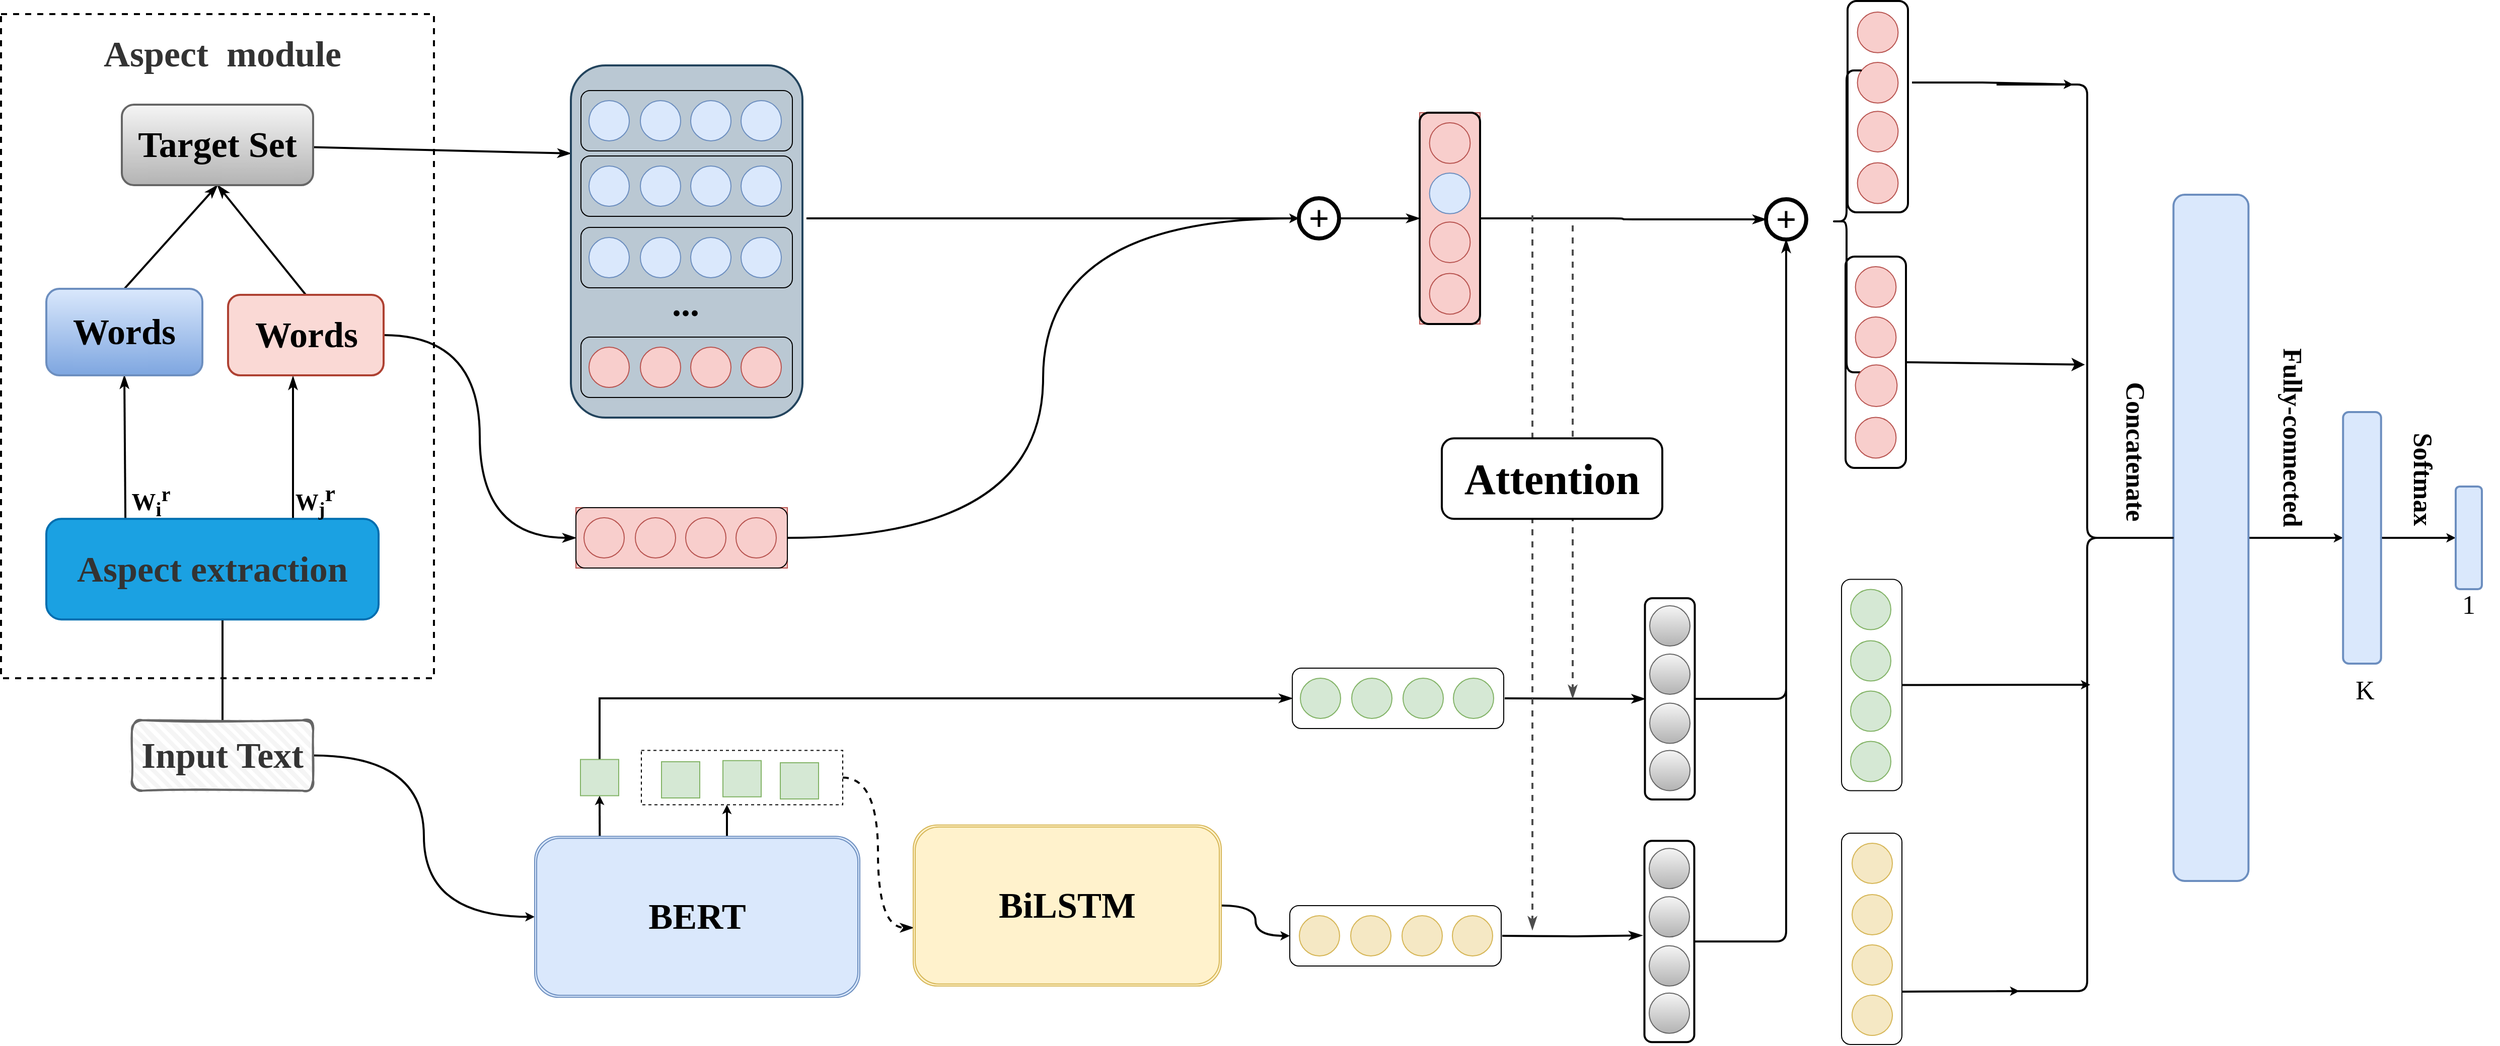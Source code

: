 <mxfile version="20.1.1" type="github" pages="2">
  <diagram id="xE6yutu449i4m1p3uRwP" name="模型">
    <mxGraphModel dx="3363" dy="3062" grid="1" gridSize="10" guides="1" tooltips="1" connect="1" arrows="1" fold="1" page="1" pageScale="1" pageWidth="827" pageHeight="1169" math="0" shadow="0">
      <root>
        <mxCell id="0" />
        <mxCell id="1" parent="0" />
        <mxCell id="HhYw5Z5-gJKjL5FxkoDt-12" value="" style="rounded=0;whiteSpace=wrap;html=1;fontSize=24;fillColor=none;dashed=1;" parent="1" vertex="1">
          <mxGeometry x="656" y="481.75" width="200" height="54" as="geometry" />
        </mxCell>
        <mxCell id="arP89rZSrupbbn2dp-Xk-157" style="edgeStyle=orthogonalEdgeStyle;sketch=0;orthogonalLoop=1;jettySize=auto;html=1;exitX=1;exitY=0.5;exitDx=0;exitDy=0;entryX=0.47;entryY=1.045;entryDx=0;entryDy=0;fontFamily=Times New Roman;fontSize=36;startArrow=none;startFill=0;endArrow=classicThin;endFill=1;endSize=7;strokeColor=#000000;strokeWidth=2;elbow=vertical;entryPerimeter=0;" edge="1" parent="1" target="arP89rZSrupbbn2dp-Xk-163">
          <mxGeometry relative="1" as="geometry">
            <mxPoint x="1511" y="666" as="sourcePoint" />
          </mxGeometry>
        </mxCell>
        <mxCell id="HhYw5Z5-gJKjL5FxkoDt-22" value="" style="rounded=1;whiteSpace=wrap;html=1;fontSize=24;fillColor=none;" parent="1" vertex="1">
          <mxGeometry x="1300" y="636" width="210" height="60" as="geometry" />
        </mxCell>
        <mxCell id="arP89rZSrupbbn2dp-Xk-5" value="" style="edgeStyle=orthogonalEdgeStyle;curved=1;sketch=0;orthogonalLoop=1;jettySize=auto;html=1;fontFamily=Times New Roman;fontSize=24;startArrow=none;startFill=0;endArrow=classicThin;endFill=1;endSize=7;strokeWidth=2;elbow=vertical;" edge="1" parent="1" source="b2TtBr7QqDW1BiKJzh33-6">
          <mxGeometry relative="1" as="geometry">
            <mxPoint x="240" y="270" as="targetPoint" />
          </mxGeometry>
        </mxCell>
        <mxCell id="4NWWXaF-FE0anquEJio0-13" style="edgeStyle=orthogonalEdgeStyle;curved=1;sketch=0;orthogonalLoop=1;jettySize=auto;html=1;exitX=0;exitY=0.5;exitDx=0;exitDy=0;entryX=0;entryY=0.5;entryDx=0;entryDy=0;fontFamily=Times New Roman;fontSize=36;startArrow=none;startFill=0;endArrow=classic;endFill=1;endSize=3;strokeColor=#000000;strokeWidth=2;elbow=vertical;" edge="1" parent="1" source="b2TtBr7QqDW1BiKJzh33-6" target="HhYw5Z5-gJKjL5FxkoDt-2">
          <mxGeometry relative="1" as="geometry" />
        </mxCell>
        <mxCell id="b2TtBr7QqDW1BiKJzh33-6" value="&lt;font style=&quot;font-size: 36px;&quot; face=&quot;Times New Roman&quot;&gt;&lt;b&gt;Input Text&lt;/b&gt;&lt;/font&gt;" style="rounded=1;whiteSpace=wrap;html=1;strokeWidth=2;fillWeight=4;hachureGap=8;hachureAngle=45;sketch=1;fontSize=24;direction=west;fillColor=#f5f5f5;fontColor=#333333;strokeColor=#666666;" parent="1" vertex="1">
          <mxGeometry x="150" y="451.75" width="180" height="70" as="geometry" />
        </mxCell>
        <mxCell id="arP89rZSrupbbn2dp-Xk-267" style="sketch=0;orthogonalLoop=1;jettySize=auto;html=1;exitX=0.104;exitY=-0.003;exitDx=0;exitDy=0;entryX=0.5;entryY=1;entryDx=0;entryDy=0;fontFamily=Times New Roman;fontSize=36;startArrow=none;startFill=0;endArrow=classic;endFill=1;endSize=3;strokeColor=#000000;strokeWidth=2;elbow=vertical;exitPerimeter=0;" edge="1" parent="1" target="HhYw5Z5-gJKjL5FxkoDt-7">
          <mxGeometry relative="1" as="geometry">
            <mxPoint x="614.86" y="618.797" as="sourcePoint" />
          </mxGeometry>
        </mxCell>
        <mxCell id="arP89rZSrupbbn2dp-Xk-268" style="edgeStyle=none;sketch=0;orthogonalLoop=1;jettySize=auto;html=1;entryX=0.425;entryY=1;entryDx=0;entryDy=0;entryPerimeter=0;fontFamily=Times New Roman;fontSize=36;startArrow=none;startFill=0;endArrow=classic;endFill=1;endSize=3;strokeColor=#000000;strokeWidth=2;elbow=vertical;" edge="1" parent="1" target="HhYw5Z5-gJKjL5FxkoDt-12">
          <mxGeometry relative="1" as="geometry">
            <mxPoint x="741" y="570" as="sourcePoint" />
            <Array as="points" />
          </mxGeometry>
        </mxCell>
        <mxCell id="HhYw5Z5-gJKjL5FxkoDt-2" value="&lt;font face=&quot;Times New Roman&quot; style=&quot;font-size: 36px;&quot;&gt;&lt;b style=&quot;&quot;&gt;BERT&lt;/b&gt;&lt;/font&gt;" style="shape=ext;double=1;rounded=1;whiteSpace=wrap;html=1;fillColor=#dae8fc;strokeColor=#6c8ebf;" parent="1" vertex="1">
          <mxGeometry x="550" y="567.13" width="323" height="160" as="geometry" />
        </mxCell>
        <mxCell id="HhYw5Z5-gJKjL5FxkoDt-31" style="rounded=0;sketch=0;orthogonalLoop=1;jettySize=auto;html=1;exitX=0.5;exitY=0;exitDx=0;exitDy=0;entryX=0;entryY=0.5;entryDx=0;entryDy=0;fontSize=24;startArrow=none;startFill=0;endArrow=classicThin;endFill=1;endSize=7;strokeWidth=2;elbow=vertical;edgeStyle=orthogonalEdgeStyle;" parent="1" source="HhYw5Z5-gJKjL5FxkoDt-7" target="HhYw5Z5-gJKjL5FxkoDt-24" edge="1">
          <mxGeometry relative="1" as="geometry" />
        </mxCell>
        <mxCell id="HhYw5Z5-gJKjL5FxkoDt-7" value="" style="rounded=0;whiteSpace=wrap;html=1;fontSize=24;fillColor=#d5e8d4;strokeColor=#82b366;" parent="1" vertex="1">
          <mxGeometry x="595.5" y="490.75" width="38" height="36" as="geometry" />
        </mxCell>
        <mxCell id="HhYw5Z5-gJKjL5FxkoDt-14" value="" style="edgeStyle=orthogonalEdgeStyle;curved=1;rounded=0;sketch=0;orthogonalLoop=1;jettySize=auto;html=1;dashed=1;fontSize=24;startArrow=none;startFill=0;endArrow=classicThin;endFill=1;endSize=7;strokeWidth=2;elbow=vertical;entryX=0.001;entryY=0.638;entryDx=0;entryDy=0;entryPerimeter=0;" parent="1" source="HhYw5Z5-gJKjL5FxkoDt-12" target="HhYw5Z5-gJKjL5FxkoDt-13" edge="1">
          <mxGeometry relative="1" as="geometry" />
        </mxCell>
        <mxCell id="4NWWXaF-FE0anquEJio0-17" value="" style="edgeStyle=orthogonalEdgeStyle;curved=1;sketch=0;orthogonalLoop=1;jettySize=auto;html=1;fontFamily=Times New Roman;fontSize=36;startArrow=none;startFill=0;endArrow=classic;endFill=1;endSize=3;strokeColor=#000000;strokeWidth=2;elbow=vertical;exitX=1;exitY=0.5;exitDx=0;exitDy=0;entryX=0;entryY=0.5;entryDx=0;entryDy=0;" edge="1" parent="1" source="HhYw5Z5-gJKjL5FxkoDt-13" target="HhYw5Z5-gJKjL5FxkoDt-22">
          <mxGeometry relative="1" as="geometry">
            <mxPoint x="1309" y="636" as="sourcePoint" />
          </mxGeometry>
        </mxCell>
        <mxCell id="HhYw5Z5-gJKjL5FxkoDt-13" value="&lt;font face=&quot;Times New Roman&quot; style=&quot;font-size: 36px;&quot;&gt;&lt;b style=&quot;&quot;&gt;BiLSTM&lt;/b&gt;&lt;/font&gt;" style="shape=ext;double=1;rounded=1;whiteSpace=wrap;html=1;fillColor=#fff2cc;strokeColor=#d6b656;" parent="1" vertex="1">
          <mxGeometry x="926" y="555.88" width="306" height="160" as="geometry" />
        </mxCell>
        <mxCell id="arP89rZSrupbbn2dp-Xk-153" style="edgeStyle=orthogonalEdgeStyle;sketch=0;orthogonalLoop=1;jettySize=auto;html=1;exitX=1;exitY=0.5;exitDx=0;exitDy=0;entryX=0.5;entryY=1;entryDx=0;entryDy=0;fontFamily=Times New Roman;fontSize=36;startArrow=none;startFill=0;endArrow=classicThin;endFill=1;endSize=7;strokeWidth=2;elbow=vertical;" edge="1" parent="1" target="arP89rZSrupbbn2dp-Xk-142">
          <mxGeometry relative="1" as="geometry">
            <mxPoint x="1513.5" y="430.0" as="sourcePoint" />
          </mxGeometry>
        </mxCell>
        <mxCell id="HhYw5Z5-gJKjL5FxkoDt-26" value="" style="group" parent="1" vertex="1" connectable="0">
          <mxGeometry x="1309.5" y="646" width="191" height="40" as="geometry" />
        </mxCell>
        <mxCell id="HhYw5Z5-gJKjL5FxkoDt-27" value="" style="ellipse;whiteSpace=wrap;html=1;aspect=fixed;fontSize=24;fillColor=#F5E8C4;strokeColor=#d6b656;" parent="HhYw5Z5-gJKjL5FxkoDt-26" vertex="1">
          <mxGeometry width="40" height="40" as="geometry" />
        </mxCell>
        <mxCell id="HhYw5Z5-gJKjL5FxkoDt-28" value="" style="ellipse;whiteSpace=wrap;html=1;aspect=fixed;fontSize=24;fillColor=#F5E8C4;strokeColor=#d6b656;" parent="HhYw5Z5-gJKjL5FxkoDt-26" vertex="1">
          <mxGeometry x="51" width="40" height="40" as="geometry" />
        </mxCell>
        <mxCell id="HhYw5Z5-gJKjL5FxkoDt-29" value="" style="ellipse;whiteSpace=wrap;html=1;aspect=fixed;fontSize=24;fillColor=#F5E8C4;strokeColor=#d6b656;" parent="HhYw5Z5-gJKjL5FxkoDt-26" vertex="1">
          <mxGeometry x="102" width="40" height="40" as="geometry" />
        </mxCell>
        <mxCell id="HhYw5Z5-gJKjL5FxkoDt-30" value="" style="ellipse;whiteSpace=wrap;html=1;aspect=fixed;fontSize=24;fillColor=#F5E8C4;strokeColor=#d6b656;" parent="HhYw5Z5-gJKjL5FxkoDt-26" vertex="1">
          <mxGeometry x="152" width="40" height="40" as="geometry" />
        </mxCell>
        <mxCell id="arP89rZSrupbbn2dp-Xk-2" value="" style="rounded=0;whiteSpace=wrap;html=1;fontFamily=Times New Roman;fontSize=36;fillColor=none;dashed=1;strokeWidth=2;" vertex="1" parent="1">
          <mxGeometry x="20" y="-250" width="430" height="660" as="geometry" />
        </mxCell>
        <mxCell id="arP89rZSrupbbn2dp-Xk-3" value="&lt;span style=&quot;color: rgb(51, 51, 51); text-align: start;&quot;&gt;&lt;font size=&quot;1&quot; style=&quot;&quot;&gt;&lt;b style=&quot;font-size: 36px;&quot;&gt;Aspect&amp;nbsp; module&lt;/b&gt;&lt;/font&gt;&lt;/span&gt;" style="text;html=1;strokeColor=none;fillColor=none;align=center;verticalAlign=middle;whiteSpace=wrap;rounded=0;dashed=1;fontFamily=Times New Roman;fontSize=36;" vertex="1" parent="1">
          <mxGeometry x="105" y="-240" width="270" height="60" as="geometry" />
        </mxCell>
        <mxCell id="arP89rZSrupbbn2dp-Xk-9" style="sketch=0;orthogonalLoop=1;jettySize=auto;html=1;entryX=0.5;entryY=1;entryDx=0;entryDy=0;fontFamily=Times New Roman;fontSize=24;startArrow=none;startFill=0;endArrow=classicThin;endFill=1;endSize=7;strokeWidth=2;elbow=vertical;rounded=0;exitX=0.238;exitY=-0.001;exitDx=0;exitDy=0;exitPerimeter=0;" edge="1" parent="1" source="arP89rZSrupbbn2dp-Xk-6" target="arP89rZSrupbbn2dp-Xk-7">
          <mxGeometry relative="1" as="geometry">
            <mxPoint x="170" y="190" as="sourcePoint" />
          </mxGeometry>
        </mxCell>
        <mxCell id="arP89rZSrupbbn2dp-Xk-17" style="edgeStyle=none;rounded=0;sketch=0;orthogonalLoop=1;jettySize=auto;html=1;exitX=0.75;exitY=0;exitDx=0;exitDy=0;fontFamily=Times New Roman;fontSize=24;startArrow=none;startFill=0;endArrow=classicThin;endFill=1;endSize=7;strokeWidth=2;elbow=vertical;" edge="1" parent="1">
          <mxGeometry relative="1" as="geometry">
            <mxPoint x="310" y="256.62" as="sourcePoint" />
            <mxPoint x="310" y="110" as="targetPoint" />
          </mxGeometry>
        </mxCell>
        <mxCell id="arP89rZSrupbbn2dp-Xk-6" value="&lt;span style=&quot;color: rgb(51, 51, 51); text-align: start;&quot;&gt;&lt;b style=&quot;&quot;&gt;&lt;font style=&quot;font-size: 36px;&quot;&gt;Aspect extraction&lt;/font&gt;&lt;/b&gt;&lt;/span&gt;" style="rounded=1;whiteSpace=wrap;html=1;fontFamily=Times New Roman;fontSize=24;strokeWidth=2;fillColor=#1ba1e2;fontColor=#ffffff;strokeColor=#006EAF;" vertex="1" parent="1">
          <mxGeometry x="65" y="251.62" width="330" height="100" as="geometry" />
        </mxCell>
        <mxCell id="arP89rZSrupbbn2dp-Xk-15" style="rounded=0;sketch=0;orthogonalLoop=1;jettySize=auto;html=1;exitX=0.5;exitY=0;exitDx=0;exitDy=0;entryX=0.5;entryY=1;entryDx=0;entryDy=0;fontFamily=Times New Roman;fontSize=24;startArrow=none;startFill=0;endArrow=classicThin;endFill=1;endSize=7;strokeWidth=2;elbow=vertical;" edge="1" parent="1" source="arP89rZSrupbbn2dp-Xk-7" target="arP89rZSrupbbn2dp-Xk-14">
          <mxGeometry relative="1" as="geometry" />
        </mxCell>
        <mxCell id="arP89rZSrupbbn2dp-Xk-7" value="&lt;b&gt;&lt;font style=&quot;font-size: 36px;&quot;&gt;Words&lt;/font&gt;&lt;/b&gt;" style="rounded=1;whiteSpace=wrap;html=1;fontFamily=Times New Roman;fontSize=24;strokeWidth=2;fillColor=#dae8fc;strokeColor=#6c8ebf;gradientColor=#7ea6e0;" vertex="1" parent="1">
          <mxGeometry x="65" y="23.0" width="155" height="86" as="geometry" />
        </mxCell>
        <mxCell id="arP89rZSrupbbn2dp-Xk-16" style="rounded=0;sketch=0;orthogonalLoop=1;jettySize=auto;html=1;exitX=0.5;exitY=0;exitDx=0;exitDy=0;fontFamily=Times New Roman;fontSize=24;startArrow=none;startFill=0;endArrow=classicThin;endFill=1;endSize=7;strokeWidth=2;elbow=vertical;entryX=0.5;entryY=1;entryDx=0;entryDy=0;" edge="1" parent="1" source="arP89rZSrupbbn2dp-Xk-8" target="arP89rZSrupbbn2dp-Xk-14">
          <mxGeometry relative="1" as="geometry">
            <mxPoint x="240" y="10" as="targetPoint" />
          </mxGeometry>
        </mxCell>
        <mxCell id="arP89rZSrupbbn2dp-Xk-79" value="" style="edgeStyle=orthogonalEdgeStyle;sketch=0;orthogonalLoop=1;jettySize=auto;html=1;fontFamily=Times New Roman;fontSize=24;startArrow=none;startFill=0;endArrow=classicThin;endFill=1;endSize=7;strokeWidth=2;elbow=vertical;entryX=0;entryY=0.5;entryDx=0;entryDy=0;curved=1;" edge="1" parent="1" source="arP89rZSrupbbn2dp-Xk-8" target="arP89rZSrupbbn2dp-Xk-259">
          <mxGeometry relative="1" as="geometry" />
        </mxCell>
        <mxCell id="arP89rZSrupbbn2dp-Xk-8" value="&lt;b&gt;&lt;font style=&quot;font-size: 36px;&quot;&gt;Words&lt;/font&gt;&lt;/b&gt;" style="rounded=1;whiteSpace=wrap;html=1;fontFamily=Times New Roman;fontSize=24;strokeWidth=2;fillColor=#fad9d5;strokeColor=#ae4132;" vertex="1" parent="1">
          <mxGeometry x="245.5" y="29.0" width="154.5" height="80" as="geometry" />
        </mxCell>
        <mxCell id="arP89rZSrupbbn2dp-Xk-12" value="W&lt;sub&gt;i&lt;/sub&gt;&lt;sup&gt;r&lt;/sup&gt;" style="text;html=1;strokeColor=none;fillColor=none;align=center;verticalAlign=middle;whiteSpace=wrap;rounded=0;fontFamily=Times New Roman;fontSize=24;fontStyle=1" vertex="1" parent="1">
          <mxGeometry x="139" y="218.62" width="60" height="30" as="geometry" />
        </mxCell>
        <mxCell id="arP89rZSrupbbn2dp-Xk-13" value="&lt;font style=&quot;font-size: 23px;&quot;&gt;W&lt;sub style=&quot;&quot;&gt;j&lt;/sub&gt;&lt;/font&gt;&lt;sup style=&quot;font-size: 23px;&quot;&gt;&lt;font style=&quot;font-size: 23px;&quot;&gt;r&lt;/font&gt;&lt;span style=&quot;font-size: 23px;&quot;&gt;&amp;nbsp;&lt;/span&gt;&lt;/sup&gt;" style="text;html=1;strokeColor=none;fillColor=none;align=center;verticalAlign=middle;whiteSpace=wrap;rounded=0;fontFamily=Times New Roman;fontSize=24;fontStyle=1" vertex="1" parent="1">
          <mxGeometry x="305" y="218" width="60" height="30" as="geometry" />
        </mxCell>
        <mxCell id="arP89rZSrupbbn2dp-Xk-19" value="" style="edgeStyle=none;rounded=0;sketch=0;orthogonalLoop=1;jettySize=auto;html=1;fontFamily=Times New Roman;fontSize=24;startArrow=none;startFill=0;endArrow=classicThin;endFill=1;endSize=7;strokeWidth=2;elbow=vertical;entryX=0;entryY=0.25;entryDx=0;entryDy=0;" edge="1" parent="1" source="arP89rZSrupbbn2dp-Xk-14" target="arP89rZSrupbbn2dp-Xk-18">
          <mxGeometry relative="1" as="geometry">
            <Array as="points" />
          </mxGeometry>
        </mxCell>
        <mxCell id="arP89rZSrupbbn2dp-Xk-14" value="&lt;b&gt;&lt;font style=&quot;font-size: 36px;&quot;&gt;Target Set&lt;/font&gt;&lt;/b&gt;" style="rounded=1;whiteSpace=wrap;html=1;fontFamily=Times New Roman;fontSize=24;strokeWidth=2;fillColor=#f5f5f5;strokeColor=#666666;gradientColor=#b3b3b3;" vertex="1" parent="1">
          <mxGeometry x="140" y="-160" width="190" height="80" as="geometry" />
        </mxCell>
        <mxCell id="arP89rZSrupbbn2dp-Xk-226" value="" style="edgeStyle=none;rounded=0;sketch=0;orthogonalLoop=1;jettySize=auto;html=1;fontFamily=Times New Roman;fontSize=43;startArrow=none;startFill=0;endArrow=classic;endFill=1;endSize=3;strokeColor=#000000;strokeWidth=2;elbow=vertical;" edge="1" parent="1" target="arP89rZSrupbbn2dp-Xk-116">
          <mxGeometry relative="1" as="geometry">
            <mxPoint x="820" y="-47" as="sourcePoint" />
          </mxGeometry>
        </mxCell>
        <mxCell id="arP89rZSrupbbn2dp-Xk-18" value="" style="whiteSpace=wrap;html=1;fontSize=24;fontFamily=Times New Roman;fillColor=#bac8d3;strokeColor=#23445d;rounded=1;strokeWidth=2;" vertex="1" parent="1">
          <mxGeometry x="586" y="-199" width="230" height="350" as="geometry" />
        </mxCell>
        <mxCell id="arP89rZSrupbbn2dp-Xk-132" value="" style="edgeStyle=none;curved=1;sketch=0;orthogonalLoop=1;jettySize=auto;html=1;fontFamily=Times New Roman;fontSize=36;startArrow=none;startFill=0;endArrow=classicThin;endFill=1;endSize=7;strokeWidth=2;elbow=vertical;entryX=0;entryY=0.5;entryDx=0;entryDy=0;" edge="1" parent="1" source="arP89rZSrupbbn2dp-Xk-116" target="arP89rZSrupbbn2dp-Xk-119">
          <mxGeometry relative="1" as="geometry" />
        </mxCell>
        <mxCell id="arP89rZSrupbbn2dp-Xk-116" value="&lt;b&gt;&lt;font style=&quot;font-size: 36px;&quot;&gt;+&lt;/font&gt;&lt;/b&gt;" style="ellipse;whiteSpace=wrap;html=1;aspect=fixed;fontFamily=Times New Roman;fontSize=24;strokeWidth=4;fillColor=none;" vertex="1" parent="1">
          <mxGeometry x="1309" y="-67" width="40" height="40" as="geometry" />
        </mxCell>
        <mxCell id="arP89rZSrupbbn2dp-Xk-130" value="" style="group;fillColor=#f8cecc;strokeColor=#b85450;" vertex="1" connectable="0" parent="1">
          <mxGeometry x="1429" y="-152" width="60" height="210" as="geometry" />
        </mxCell>
        <mxCell id="arP89rZSrupbbn2dp-Xk-119" value="" style="rounded=1;whiteSpace=wrap;html=1;fontFamily=Times New Roman;fontSize=36;strokeWidth=2;fillColor=none;strokeColor=#000000;" vertex="1" parent="arP89rZSrupbbn2dp-Xk-130">
          <mxGeometry width="60" height="210" as="geometry" />
        </mxCell>
        <mxCell id="arP89rZSrupbbn2dp-Xk-124" value="" style="ellipse;whiteSpace=wrap;html=1;aspect=fixed;fontSize=24;fillColor=#f8cecc;strokeColor=#b85450;rotation=-90;" vertex="1" parent="arP89rZSrupbbn2dp-Xk-130">
          <mxGeometry x="9.8" y="10.0" width="40.4" height="40.4" as="geometry" />
        </mxCell>
        <mxCell id="arP89rZSrupbbn2dp-Xk-127" value="" style="ellipse;whiteSpace=wrap;html=1;aspect=fixed;fontSize=24;fillColor=#dae8fc;strokeColor=#6c8ebf;rotation=-90;" vertex="1" parent="arP89rZSrupbbn2dp-Xk-130">
          <mxGeometry x="9.8" y="60.0" width="40.4" height="40.4" as="geometry" />
        </mxCell>
        <mxCell id="arP89rZSrupbbn2dp-Xk-128" value="" style="ellipse;whiteSpace=wrap;html=1;aspect=fixed;fontSize=24;fillColor=#f8cecc;strokeColor=#b85450;rotation=-90;" vertex="1" parent="arP89rZSrupbbn2dp-Xk-130">
          <mxGeometry x="9.8" y="108.6" width="40.4" height="40.4" as="geometry" />
        </mxCell>
        <mxCell id="arP89rZSrupbbn2dp-Xk-129" value="" style="ellipse;whiteSpace=wrap;html=1;aspect=fixed;fontSize=24;fillColor=#f8cecc;strokeColor=#b85450;rotation=-90;" vertex="1" parent="arP89rZSrupbbn2dp-Xk-130">
          <mxGeometry x="9.8" y="159.8" width="40.4" height="40.4" as="geometry" />
        </mxCell>
        <mxCell id="arP89rZSrupbbn2dp-Xk-168" style="edgeStyle=orthogonalEdgeStyle;sketch=0;orthogonalLoop=1;jettySize=auto;html=1;exitX=0.5;exitY=0;exitDx=0;exitDy=0;fontFamily=Times New Roman;fontSize=26;startArrow=none;startFill=0;endArrow=classicThin;endFill=1;endSize=7;strokeColor=#000000;strokeWidth=2;elbow=vertical;entryX=0.5;entryY=1;entryDx=0;entryDy=0;" edge="1" parent="1" source="arP89rZSrupbbn2dp-Xk-142" target="arP89rZSrupbbn2dp-Xk-170">
          <mxGeometry relative="1" as="geometry">
            <mxPoint x="1841" y="30" as="targetPoint" />
          </mxGeometry>
        </mxCell>
        <mxCell id="arP89rZSrupbbn2dp-Xk-142" value="" style="rounded=1;whiteSpace=wrap;html=1;fontFamily=Times New Roman;fontSize=36;strokeColor=#000000;strokeWidth=2;fillColor=none;rotation=90;" vertex="1" parent="1">
          <mxGeometry x="1577.5" y="405.75" width="200" height="49.5" as="geometry" />
        </mxCell>
        <mxCell id="arP89rZSrupbbn2dp-Xk-146" value="" style="group" vertex="1" connectable="0" parent="1">
          <mxGeometry x="1854" y="-262" width="60" height="210" as="geometry" />
        </mxCell>
        <mxCell id="arP89rZSrupbbn2dp-Xk-147" value="" style="rounded=1;whiteSpace=wrap;html=1;fontFamily=Times New Roman;fontSize=36;strokeWidth=2;fillColor=none;strokeColor=#000000;" vertex="1" parent="arP89rZSrupbbn2dp-Xk-146">
          <mxGeometry y="-1" width="60" height="210" as="geometry" />
        </mxCell>
        <mxCell id="arP89rZSrupbbn2dp-Xk-148" value="" style="ellipse;whiteSpace=wrap;html=1;aspect=fixed;fontSize=24;fillColor=#f8cecc;strokeColor=#b85450;rotation=-90;" vertex="1" parent="arP89rZSrupbbn2dp-Xk-146">
          <mxGeometry x="9.8" y="10.0" width="40.4" height="40.4" as="geometry" />
        </mxCell>
        <mxCell id="arP89rZSrupbbn2dp-Xk-149" value="" style="ellipse;whiteSpace=wrap;html=1;aspect=fixed;fontSize=24;fillColor=#f8cecc;strokeColor=#b85450;rotation=-90;" vertex="1" parent="arP89rZSrupbbn2dp-Xk-146">
          <mxGeometry x="9.8" y="60.0" width="40.4" height="40.4" as="geometry" />
        </mxCell>
        <mxCell id="arP89rZSrupbbn2dp-Xk-150" value="" style="ellipse;whiteSpace=wrap;html=1;aspect=fixed;fontSize=24;fillColor=#f8cecc;strokeColor=#b85450;rotation=-90;" vertex="1" parent="arP89rZSrupbbn2dp-Xk-146">
          <mxGeometry x="9.8" y="108.6" width="40.4" height="40.4" as="geometry" />
        </mxCell>
        <mxCell id="arP89rZSrupbbn2dp-Xk-151" value="" style="ellipse;whiteSpace=wrap;html=1;aspect=fixed;fontSize=24;fillColor=#f8cecc;strokeColor=#b85450;rotation=-90;" vertex="1" parent="arP89rZSrupbbn2dp-Xk-146">
          <mxGeometry x="9.8" y="159.8" width="40.4" height="40.4" as="geometry" />
        </mxCell>
        <mxCell id="arP89rZSrupbbn2dp-Xk-152" style="edgeStyle=orthogonalEdgeStyle;sketch=0;orthogonalLoop=1;jettySize=auto;html=1;exitX=1;exitY=0.5;exitDx=0;exitDy=0;fontFamily=Times New Roman;fontSize=36;startArrow=none;startFill=0;endArrow=classicThin;endFill=1;endSize=7;strokeWidth=2;elbow=vertical;entryX=0;entryY=0.5;entryDx=0;entryDy=0;" edge="1" parent="1" source="arP89rZSrupbbn2dp-Xk-119" target="arP89rZSrupbbn2dp-Xk-170">
          <mxGeometry relative="1" as="geometry">
            <mxPoint x="1771" y="-20" as="targetPoint" />
          </mxGeometry>
        </mxCell>
        <mxCell id="arP89rZSrupbbn2dp-Xk-155" style="edgeStyle=orthogonalEdgeStyle;sketch=0;orthogonalLoop=1;jettySize=auto;html=1;fontFamily=Times New Roman;fontSize=36;startArrow=none;startFill=0;endArrow=classicThin;endFill=1;endSize=7;strokeWidth=2;elbow=vertical;dashed=1;strokeColor=#4D4D4D;" edge="1" parent="1">
          <mxGeometry relative="1" as="geometry">
            <mxPoint x="1581" y="430" as="targetPoint" />
            <mxPoint x="1581" y="-40" as="sourcePoint" />
            <Array as="points">
              <mxPoint x="1581" y="-20" />
            </Array>
          </mxGeometry>
        </mxCell>
        <mxCell id="arP89rZSrupbbn2dp-Xk-156" style="edgeStyle=orthogonalEdgeStyle;sketch=0;orthogonalLoop=1;jettySize=auto;html=1;fontFamily=Times New Roman;fontSize=36;startArrow=none;startFill=0;endArrow=classicThin;endFill=1;endSize=7;strokeWidth=2;elbow=vertical;dashed=1;strokeColor=#4D4D4D;" edge="1" parent="1">
          <mxGeometry relative="1" as="geometry">
            <mxPoint x="1541" y="660" as="targetPoint" />
            <mxPoint x="1541" y="-50" as="sourcePoint" />
            <Array as="points">
              <mxPoint x="1541" y="-20" />
            </Array>
          </mxGeometry>
        </mxCell>
        <mxCell id="arP89rZSrupbbn2dp-Xk-158" value="&lt;font size=&quot;1&quot; style=&quot;&quot;&gt;&lt;b style=&quot;font-size: 43px;&quot;&gt;Attention&lt;/b&gt;&lt;/font&gt;" style="rounded=1;whiteSpace=wrap;html=1;fontFamily=Times New Roman;fontSize=36;strokeWidth=2;" vertex="1" parent="1">
          <mxGeometry x="1451" y="171.62" width="219" height="80" as="geometry" />
        </mxCell>
        <mxCell id="arP89rZSrupbbn2dp-Xk-159" value="" style="ellipse;whiteSpace=wrap;html=1;aspect=fixed;fontSize=24;fillColor=#f5f5f5;strokeColor=#666666;gradientColor=#b3b3b3;" vertex="1" parent="1">
          <mxGeometry x="1657.5" y="338" width="40" height="40" as="geometry" />
        </mxCell>
        <mxCell id="arP89rZSrupbbn2dp-Xk-160" value="" style="ellipse;whiteSpace=wrap;html=1;aspect=fixed;fontSize=24;fillColor=#f5f5f5;strokeColor=#666666;gradientColor=#b3b3b3;" vertex="1" parent="1">
          <mxGeometry x="1657.5" y="386" width="40" height="40" as="geometry" />
        </mxCell>
        <mxCell id="arP89rZSrupbbn2dp-Xk-161" value="" style="ellipse;whiteSpace=wrap;html=1;aspect=fixed;fontSize=24;fillColor=#f5f5f5;strokeColor=#666666;gradientColor=#b3b3b3;" vertex="1" parent="1">
          <mxGeometry x="1657.5" y="434.75" width="40" height="40" as="geometry" />
        </mxCell>
        <mxCell id="arP89rZSrupbbn2dp-Xk-162" value="" style="ellipse;whiteSpace=wrap;html=1;aspect=fixed;fontSize=24;fillColor=#f5f5f5;strokeColor=#666666;gradientColor=#b3b3b3;" vertex="1" parent="1">
          <mxGeometry x="1657.5" y="481.75" width="40" height="40" as="geometry" />
        </mxCell>
        <mxCell id="arP89rZSrupbbn2dp-Xk-169" style="edgeStyle=orthogonalEdgeStyle;sketch=0;orthogonalLoop=1;jettySize=auto;html=1;exitX=0.5;exitY=0;exitDx=0;exitDy=0;fontFamily=Times New Roman;fontSize=26;startArrow=none;startFill=0;endArrow=none;endFill=0;endSize=7;strokeColor=#000000;strokeWidth=2;elbow=vertical;entryX=0.5;entryY=1;entryDx=0;entryDy=0;" edge="1" parent="1" source="arP89rZSrupbbn2dp-Xk-163" target="arP89rZSrupbbn2dp-Xk-170">
          <mxGeometry relative="1" as="geometry">
            <mxPoint x="1841" y="230" as="targetPoint" />
          </mxGeometry>
        </mxCell>
        <mxCell id="arP89rZSrupbbn2dp-Xk-163" value="" style="rounded=1;whiteSpace=wrap;html=1;fontFamily=Times New Roman;fontSize=36;strokeColor=#000000;strokeWidth=2;fillColor=none;rotation=90;" vertex="1" parent="1">
          <mxGeometry x="1577" y="646.88" width="200" height="49.5" as="geometry" />
        </mxCell>
        <mxCell id="arP89rZSrupbbn2dp-Xk-164" value="" style="ellipse;whiteSpace=wrap;html=1;aspect=fixed;fontSize=24;fillColor=#f5f5f5;strokeColor=#666666;gradientColor=#b3b3b3;" vertex="1" parent="1">
          <mxGeometry x="1657" y="579.13" width="40" height="40" as="geometry" />
        </mxCell>
        <mxCell id="arP89rZSrupbbn2dp-Xk-165" value="" style="ellipse;whiteSpace=wrap;html=1;aspect=fixed;fontSize=24;fillColor=#f5f5f5;strokeColor=#666666;gradientColor=#b3b3b3;" vertex="1" parent="1">
          <mxGeometry x="1657" y="627.13" width="40" height="40" as="geometry" />
        </mxCell>
        <mxCell id="arP89rZSrupbbn2dp-Xk-166" value="" style="ellipse;whiteSpace=wrap;html=1;aspect=fixed;fontSize=24;fillColor=#f5f5f5;strokeColor=#666666;gradientColor=#b3b3b3;" vertex="1" parent="1">
          <mxGeometry x="1657" y="675.88" width="40" height="40" as="geometry" />
        </mxCell>
        <mxCell id="arP89rZSrupbbn2dp-Xk-167" value="" style="ellipse;whiteSpace=wrap;html=1;aspect=fixed;fontSize=24;fillColor=#f5f5f5;strokeColor=#666666;gradientColor=#b3b3b3;" vertex="1" parent="1">
          <mxGeometry x="1657" y="722.88" width="40" height="40" as="geometry" />
        </mxCell>
        <mxCell id="arP89rZSrupbbn2dp-Xk-170" value="&lt;b&gt;&lt;font style=&quot;font-size: 36px;&quot;&gt;+&lt;/font&gt;&lt;/b&gt;" style="ellipse;whiteSpace=wrap;html=1;aspect=fixed;fontFamily=Times New Roman;fontSize=24;strokeWidth=4;fillColor=none;" vertex="1" parent="1">
          <mxGeometry x="1773" y="-66" width="40" height="40" as="geometry" />
        </mxCell>
        <mxCell id="arP89rZSrupbbn2dp-Xk-195" value="" style="group" vertex="1" connectable="0" parent="1">
          <mxGeometry x="1848" y="564" width="60" height="210" as="geometry" />
        </mxCell>
        <mxCell id="arP89rZSrupbbn2dp-Xk-188" value="" style="group;rotation=90;" vertex="1" connectable="0" parent="arP89rZSrupbbn2dp-Xk-195">
          <mxGeometry x="-65.5" y="85" width="191" height="50" as="geometry" />
        </mxCell>
        <mxCell id="arP89rZSrupbbn2dp-Xk-189" value="" style="ellipse;whiteSpace=wrap;html=1;aspect=fixed;fontSize=24;fillColor=#F5E8C4;strokeColor=#d6b656;rotation=90;" vertex="1" parent="arP89rZSrupbbn2dp-Xk-188">
          <mxGeometry x="76" y="-75" width="40" height="40" as="geometry" />
        </mxCell>
        <mxCell id="arP89rZSrupbbn2dp-Xk-190" value="" style="ellipse;whiteSpace=wrap;html=1;aspect=fixed;fontSize=24;fillColor=#F5E8C4;strokeColor=#d6b656;rotation=90;" vertex="1" parent="arP89rZSrupbbn2dp-Xk-188">
          <mxGeometry x="76" y="-24" width="40" height="40" as="geometry" />
        </mxCell>
        <mxCell id="arP89rZSrupbbn2dp-Xk-191" value="" style="ellipse;whiteSpace=wrap;html=1;aspect=fixed;fontSize=24;fillColor=#F5E8C4;strokeColor=#d6b656;rotation=90;" vertex="1" parent="arP89rZSrupbbn2dp-Xk-188">
          <mxGeometry x="76" y="26" width="40" height="40" as="geometry" />
        </mxCell>
        <mxCell id="arP89rZSrupbbn2dp-Xk-192" value="" style="ellipse;whiteSpace=wrap;html=1;aspect=fixed;fontSize=24;fillColor=#F5E8C4;strokeColor=#d6b656;rotation=-105;" vertex="1" parent="arP89rZSrupbbn2dp-Xk-188">
          <mxGeometry x="76" y="76" width="40" height="40" as="geometry" />
        </mxCell>
        <mxCell id="arP89rZSrupbbn2dp-Xk-187" value="" style="rounded=1;whiteSpace=wrap;html=1;fontSize=24;fillColor=none;rotation=90;" vertex="1" parent="arP89rZSrupbbn2dp-Xk-195">
          <mxGeometry x="-75" y="75" width="210" height="60" as="geometry" />
        </mxCell>
        <mxCell id="arP89rZSrupbbn2dp-Xk-196" value="" style="group" vertex="1" connectable="0" parent="1">
          <mxGeometry x="1848" y="311.75" width="60" height="210" as="geometry" />
        </mxCell>
        <mxCell id="arP89rZSrupbbn2dp-Xk-174" value="" style="rounded=1;whiteSpace=wrap;html=1;fontSize=24;fillColor=none;rotation=90;" vertex="1" parent="arP89rZSrupbbn2dp-Xk-196">
          <mxGeometry x="-75" y="75" width="210" height="60" as="geometry" />
        </mxCell>
        <mxCell id="arP89rZSrupbbn2dp-Xk-175" value="" style="group;rotation=90;" vertex="1" connectable="0" parent="arP89rZSrupbbn2dp-Xk-196">
          <mxGeometry x="-67" y="85" width="191" height="40" as="geometry" />
        </mxCell>
        <mxCell id="arP89rZSrupbbn2dp-Xk-176" value="" style="ellipse;whiteSpace=wrap;html=1;aspect=fixed;fontSize=24;fillColor=#d5e8d4;strokeColor=#82b366;rotation=90;" vertex="1" parent="arP89rZSrupbbn2dp-Xk-175">
          <mxGeometry x="76" y="-75" width="40" height="40" as="geometry" />
        </mxCell>
        <mxCell id="arP89rZSrupbbn2dp-Xk-177" value="" style="ellipse;whiteSpace=wrap;html=1;aspect=fixed;fontSize=24;fillColor=#d5e8d4;strokeColor=#82b366;rotation=90;" vertex="1" parent="arP89rZSrupbbn2dp-Xk-175">
          <mxGeometry x="76" y="-24" width="40" height="40" as="geometry" />
        </mxCell>
        <mxCell id="arP89rZSrupbbn2dp-Xk-178" value="" style="ellipse;whiteSpace=wrap;html=1;aspect=fixed;fontSize=24;fillColor=#d5e8d4;strokeColor=#82b366;rotation=90;" vertex="1" parent="arP89rZSrupbbn2dp-Xk-175">
          <mxGeometry x="76" y="26" width="40" height="40" as="geometry" />
        </mxCell>
        <mxCell id="arP89rZSrupbbn2dp-Xk-179" value="" style="ellipse;whiteSpace=wrap;html=1;aspect=fixed;fontSize=24;fillColor=#d5e8d4;strokeColor=#82b366;rotation=135;" vertex="1" parent="arP89rZSrupbbn2dp-Xk-175">
          <mxGeometry x="76" y="76" width="40" height="40" as="geometry" />
        </mxCell>
        <mxCell id="arP89rZSrupbbn2dp-Xk-197" value="" style="shape=curlyBracket;whiteSpace=wrap;html=1;rounded=1;fontFamily=Times New Roman;fontSize=26;strokeColor=#000000;strokeWidth=2;fillColor=none;size=0.5;" vertex="1" parent="1">
          <mxGeometry x="1838" y="-194" width="30" height="300" as="geometry" />
        </mxCell>
        <mxCell id="arP89rZSrupbbn2dp-Xk-199" value="" style="group" vertex="1" connectable="0" parent="1">
          <mxGeometry x="1852" y="-9" width="60" height="210" as="geometry" />
        </mxCell>
        <mxCell id="arP89rZSrupbbn2dp-Xk-200" value="" style="rounded=1;whiteSpace=wrap;html=1;fontFamily=Times New Roman;fontSize=36;strokeWidth=2;fillColor=none;strokeColor=#000000;" vertex="1" parent="arP89rZSrupbbn2dp-Xk-199">
          <mxGeometry width="60" height="210" as="geometry" />
        </mxCell>
        <mxCell id="arP89rZSrupbbn2dp-Xk-201" value="" style="ellipse;whiteSpace=wrap;html=1;aspect=fixed;fontSize=24;fillColor=#f8cecc;strokeColor=#b85450;rotation=-90;" vertex="1" parent="arP89rZSrupbbn2dp-Xk-199">
          <mxGeometry x="9.8" y="10.0" width="40.4" height="40.4" as="geometry" />
        </mxCell>
        <mxCell id="arP89rZSrupbbn2dp-Xk-202" value="" style="ellipse;whiteSpace=wrap;html=1;aspect=fixed;fontSize=24;fillColor=#f8cecc;strokeColor=#b85450;rotation=-90;" vertex="1" parent="arP89rZSrupbbn2dp-Xk-199">
          <mxGeometry x="9.8" y="60.0" width="40.4" height="40.4" as="geometry" />
        </mxCell>
        <mxCell id="arP89rZSrupbbn2dp-Xk-203" value="" style="ellipse;whiteSpace=wrap;html=1;aspect=fixed;fontSize=24;fillColor=#f8cecc;strokeColor=#b85450;rotation=-90;" vertex="1" parent="arP89rZSrupbbn2dp-Xk-199">
          <mxGeometry x="9.8" y="107.6" width="41.4" height="41.4" as="geometry" />
        </mxCell>
        <mxCell id="arP89rZSrupbbn2dp-Xk-204" value="" style="ellipse;whiteSpace=wrap;html=1;aspect=fixed;fontSize=24;fillColor=#f8cecc;strokeColor=#b85450;rotation=-90;" vertex="1" parent="arP89rZSrupbbn2dp-Xk-199">
          <mxGeometry x="9.8" y="159.8" width="40.4" height="40.4" as="geometry" />
        </mxCell>
        <mxCell id="arP89rZSrupbbn2dp-Xk-218" style="edgeStyle=none;rounded=0;sketch=0;orthogonalLoop=1;jettySize=auto;html=1;exitX=0.5;exitY=0;exitDx=0;exitDy=0;fontFamily=Times New Roman;fontSize=26;startArrow=none;startFill=0;endArrow=classic;endFill=1;endSize=3;strokeColor=#000000;strokeWidth=2;elbow=vertical;" edge="1" parent="1" source="arP89rZSrupbbn2dp-Xk-207" target="arP89rZSrupbbn2dp-Xk-217">
          <mxGeometry relative="1" as="geometry" />
        </mxCell>
        <mxCell id="arP89rZSrupbbn2dp-Xk-207" value="" style="rounded=1;whiteSpace=wrap;html=1;fontFamily=Times New Roman;fontSize=26;strokeColor=#6c8ebf;strokeWidth=2;fillColor=#dae8fc;rotation=90;" vertex="1" parent="1">
          <mxGeometry x="1874" y="233.25" width="681.88" height="74.5" as="geometry" />
        </mxCell>
        <mxCell id="arP89rZSrupbbn2dp-Xk-209" value="" style="shape=curlyBracket;whiteSpace=wrap;html=1;rounded=1;flipH=1;fontFamily=Times New Roman;fontSize=26;strokeColor=#000000;strokeWidth=2;fillColor=none;" vertex="1" parent="1">
          <mxGeometry x="2002" y="-180" width="180" height="901" as="geometry" />
        </mxCell>
        <mxCell id="arP89rZSrupbbn2dp-Xk-210" style="sketch=0;orthogonalLoop=1;jettySize=auto;html=1;exitX=1;exitY=0.5;exitDx=0;exitDy=0;fontFamily=Times New Roman;fontSize=26;startArrow=none;startFill=0;endArrow=classic;endFill=1;endSize=7;strokeColor=#000000;strokeWidth=2;elbow=vertical;entryX=0.513;entryY=0.309;entryDx=0;entryDy=0;entryPerimeter=0;" edge="1" parent="1" source="arP89rZSrupbbn2dp-Xk-200" target="arP89rZSrupbbn2dp-Xk-209">
          <mxGeometry relative="1" as="geometry">
            <mxPoint x="2088" y="96" as="targetPoint" />
          </mxGeometry>
        </mxCell>
        <mxCell id="arP89rZSrupbbn2dp-Xk-211" style="sketch=0;orthogonalLoop=1;jettySize=auto;html=1;fontFamily=Times New Roman;fontSize=26;startArrow=none;startFill=0;endArrow=classic;endFill=1;endSize=3;strokeColor=#000000;strokeWidth=2;elbow=vertical;rounded=0;" edge="1" parent="1">
          <mxGeometry relative="1" as="geometry">
            <mxPoint x="1918" y="-182" as="sourcePoint" />
            <mxPoint x="2078" y="-180" as="targetPoint" />
            <Array as="points">
              <mxPoint x="1988" y="-182" />
            </Array>
          </mxGeometry>
        </mxCell>
        <mxCell id="arP89rZSrupbbn2dp-Xk-212" style="edgeStyle=none;rounded=0;sketch=0;orthogonalLoop=1;jettySize=auto;html=1;exitX=0.5;exitY=0;exitDx=0;exitDy=0;entryX=0.483;entryY=0.662;entryDx=0;entryDy=0;entryPerimeter=0;fontFamily=Times New Roman;fontSize=26;startArrow=none;startFill=0;endArrow=classic;endFill=1;endSize=3;strokeColor=#000000;strokeWidth=2;elbow=vertical;" edge="1" parent="1" source="arP89rZSrupbbn2dp-Xk-174" target="arP89rZSrupbbn2dp-Xk-209">
          <mxGeometry relative="1" as="geometry" />
        </mxCell>
        <mxCell id="arP89rZSrupbbn2dp-Xk-213" style="edgeStyle=none;rounded=0;sketch=0;orthogonalLoop=1;jettySize=auto;html=1;exitX=0.75;exitY=0;exitDx=0;exitDy=0;entryX=0.874;entryY=1;entryDx=0;entryDy=0;entryPerimeter=0;fontFamily=Times New Roman;fontSize=26;startArrow=none;startFill=0;endArrow=classic;endFill=1;endSize=3;strokeColor=#000000;strokeWidth=2;elbow=vertical;" edge="1" parent="1" source="arP89rZSrupbbn2dp-Xk-187" target="arP89rZSrupbbn2dp-Xk-209">
          <mxGeometry relative="1" as="geometry" />
        </mxCell>
        <mxCell id="arP89rZSrupbbn2dp-Xk-216" value="&lt;b&gt;Concatenate&lt;/b&gt;" style="text;html=1;strokeColor=none;fillColor=none;align=center;verticalAlign=middle;whiteSpace=wrap;rounded=0;fontFamily=Times New Roman;fontSize=26;rotation=90;" vertex="1" parent="1">
          <mxGeometry x="2110" y="170" width="60" height="30" as="geometry" />
        </mxCell>
        <mxCell id="arP89rZSrupbbn2dp-Xk-223" style="edgeStyle=none;rounded=0;sketch=0;orthogonalLoop=1;jettySize=auto;html=1;exitX=0.5;exitY=0;exitDx=0;exitDy=0;entryX=0.5;entryY=1;entryDx=0;entryDy=0;fontFamily=Times New Roman;fontSize=26;startArrow=none;startFill=0;endArrow=classic;endFill=1;endSize=3;strokeColor=#000000;strokeWidth=2;elbow=vertical;" edge="1" parent="1" source="arP89rZSrupbbn2dp-Xk-217" target="arP89rZSrupbbn2dp-Xk-222">
          <mxGeometry relative="1" as="geometry" />
        </mxCell>
        <mxCell id="arP89rZSrupbbn2dp-Xk-217" value="" style="rounded=1;whiteSpace=wrap;html=1;fontFamily=Times New Roman;fontSize=26;strokeColor=#6c8ebf;strokeWidth=2;fillColor=#dae8fc;rotation=90;" vertex="1" parent="1">
          <mxGeometry x="2240" y="251.62" width="250" height="37.75" as="geometry" />
        </mxCell>
        <mxCell id="arP89rZSrupbbn2dp-Xk-219" value="&lt;b&gt;Fully-connected&lt;/b&gt;" style="text;html=1;strokeColor=none;fillColor=none;align=center;verticalAlign=middle;whiteSpace=wrap;rounded=0;fontFamily=Times New Roman;fontSize=26;rotation=90;" vertex="1" parent="1">
          <mxGeometry x="2200" y="116" width="192" height="110" as="geometry" />
        </mxCell>
        <mxCell id="arP89rZSrupbbn2dp-Xk-220" value="K" style="text;html=1;strokeColor=none;fillColor=none;align=center;verticalAlign=middle;whiteSpace=wrap;rounded=0;fontFamily=Times New Roman;fontSize=26;" vertex="1" parent="1">
          <mxGeometry x="2338" y="407" width="60" height="30" as="geometry" />
        </mxCell>
        <mxCell id="arP89rZSrupbbn2dp-Xk-222" value="" style="rounded=1;whiteSpace=wrap;html=1;fontFamily=Times New Roman;fontSize=26;strokeColor=#6c8ebf;strokeWidth=2;fillColor=#dae8fc;rotation=90;" vertex="1" parent="1">
          <mxGeometry x="2420" y="257.5" width="102" height="26" as="geometry" />
        </mxCell>
        <mxCell id="arP89rZSrupbbn2dp-Xk-224" value="&lt;b&gt;Softmax&lt;/b&gt;" style="text;html=1;strokeColor=none;fillColor=none;align=center;verticalAlign=middle;whiteSpace=wrap;rounded=0;fontFamily=Times New Roman;fontSize=26;rotation=90;" vertex="1" parent="1">
          <mxGeometry x="2330" y="157.5" width="192" height="110" as="geometry" />
        </mxCell>
        <mxCell id="arP89rZSrupbbn2dp-Xk-225" value="1" style="text;html=1;strokeColor=none;fillColor=none;align=center;verticalAlign=middle;whiteSpace=wrap;rounded=0;fontFamily=Times New Roman;fontSize=26;" vertex="1" parent="1">
          <mxGeometry x="2441" y="322" width="60" height="30" as="geometry" />
        </mxCell>
        <mxCell id="arP89rZSrupbbn2dp-Xk-228" value="" style="group" vertex="1" connectable="0" parent="1">
          <mxGeometry x="1302.5" y="400" width="210" height="60" as="geometry" />
        </mxCell>
        <mxCell id="HhYw5Z5-gJKjL5FxkoDt-24" value="" style="rounded=1;whiteSpace=wrap;html=1;fontSize=24;fillColor=none;" parent="arP89rZSrupbbn2dp-Xk-228" vertex="1">
          <mxGeometry width="210" height="60" as="geometry" />
        </mxCell>
        <mxCell id="HhYw5Z5-gJKjL5FxkoDt-25" value="" style="group" parent="arP89rZSrupbbn2dp-Xk-228" vertex="1" connectable="0">
          <mxGeometry x="8" y="10" width="191" height="40" as="geometry" />
        </mxCell>
        <mxCell id="HhYw5Z5-gJKjL5FxkoDt-15" value="" style="ellipse;whiteSpace=wrap;html=1;aspect=fixed;fontSize=24;fillColor=#d5e8d4;strokeColor=#82b366;" parent="HhYw5Z5-gJKjL5FxkoDt-25" vertex="1">
          <mxGeometry width="40" height="40" as="geometry" />
        </mxCell>
        <mxCell id="HhYw5Z5-gJKjL5FxkoDt-19" value="" style="ellipse;whiteSpace=wrap;html=1;aspect=fixed;fontSize=24;fillColor=#d5e8d4;strokeColor=#82b366;" parent="HhYw5Z5-gJKjL5FxkoDt-25" vertex="1">
          <mxGeometry x="51" width="40" height="40" as="geometry" />
        </mxCell>
        <mxCell id="HhYw5Z5-gJKjL5FxkoDt-20" value="" style="ellipse;whiteSpace=wrap;html=1;aspect=fixed;fontSize=24;fillColor=#d5e8d4;strokeColor=#82b366;" parent="HhYw5Z5-gJKjL5FxkoDt-25" vertex="1">
          <mxGeometry x="102" width="40" height="40" as="geometry" />
        </mxCell>
        <mxCell id="HhYw5Z5-gJKjL5FxkoDt-21" value="" style="ellipse;whiteSpace=wrap;html=1;aspect=fixed;fontSize=24;fillColor=#d5e8d4;strokeColor=#82b366;" parent="HhYw5Z5-gJKjL5FxkoDt-25" vertex="1">
          <mxGeometry x="152" width="40" height="40" as="geometry" />
        </mxCell>
        <mxCell id="arP89rZSrupbbn2dp-Xk-229" value="" style="group" vertex="1" connectable="0" parent="1">
          <mxGeometry x="596" y="-174" width="210" height="60" as="geometry" />
        </mxCell>
        <mxCell id="arP89rZSrupbbn2dp-Xk-230" value="" style="rounded=1;whiteSpace=wrap;html=1;fontSize=24;fillColor=none;" vertex="1" parent="arP89rZSrupbbn2dp-Xk-229">
          <mxGeometry width="210" height="60" as="geometry" />
        </mxCell>
        <mxCell id="arP89rZSrupbbn2dp-Xk-231" value="" style="group" vertex="1" connectable="0" parent="arP89rZSrupbbn2dp-Xk-229">
          <mxGeometry x="8" y="10" width="191" height="40" as="geometry" />
        </mxCell>
        <mxCell id="arP89rZSrupbbn2dp-Xk-232" value="" style="ellipse;whiteSpace=wrap;html=1;aspect=fixed;fontSize=24;fillColor=#dae8fc;strokeColor=#6c8ebf;" vertex="1" parent="arP89rZSrupbbn2dp-Xk-231">
          <mxGeometry width="40" height="40" as="geometry" />
        </mxCell>
        <mxCell id="arP89rZSrupbbn2dp-Xk-233" value="" style="ellipse;whiteSpace=wrap;html=1;aspect=fixed;fontSize=24;fillColor=#dae8fc;strokeColor=#6c8ebf;" vertex="1" parent="arP89rZSrupbbn2dp-Xk-231">
          <mxGeometry x="51" width="40" height="40" as="geometry" />
        </mxCell>
        <mxCell id="arP89rZSrupbbn2dp-Xk-234" value="" style="ellipse;whiteSpace=wrap;html=1;aspect=fixed;fontSize=24;fillColor=#dae8fc;strokeColor=#6c8ebf;" vertex="1" parent="arP89rZSrupbbn2dp-Xk-231">
          <mxGeometry x="101" width="40" height="40" as="geometry" />
        </mxCell>
        <mxCell id="arP89rZSrupbbn2dp-Xk-235" value="" style="ellipse;whiteSpace=wrap;html=1;aspect=fixed;fontSize=24;fillColor=#dae8fc;strokeColor=#6c8ebf;" vertex="1" parent="arP89rZSrupbbn2dp-Xk-231">
          <mxGeometry x="151" width="40" height="40" as="geometry" />
        </mxCell>
        <mxCell id="arP89rZSrupbbn2dp-Xk-237" value="" style="group" vertex="1" connectable="0" parent="1">
          <mxGeometry x="596" y="-109" width="210" height="60" as="geometry" />
        </mxCell>
        <mxCell id="arP89rZSrupbbn2dp-Xk-238" value="" style="rounded=1;whiteSpace=wrap;html=1;fontSize=24;fillColor=none;" vertex="1" parent="arP89rZSrupbbn2dp-Xk-237">
          <mxGeometry width="210" height="60" as="geometry" />
        </mxCell>
        <mxCell id="arP89rZSrupbbn2dp-Xk-239" value="" style="group" vertex="1" connectable="0" parent="arP89rZSrupbbn2dp-Xk-237">
          <mxGeometry x="8" y="10" width="191" height="40" as="geometry" />
        </mxCell>
        <mxCell id="arP89rZSrupbbn2dp-Xk-240" value="" style="ellipse;whiteSpace=wrap;html=1;aspect=fixed;fontSize=24;fillColor=#dae8fc;strokeColor=#6c8ebf;" vertex="1" parent="arP89rZSrupbbn2dp-Xk-239">
          <mxGeometry width="40" height="40" as="geometry" />
        </mxCell>
        <mxCell id="arP89rZSrupbbn2dp-Xk-241" value="" style="ellipse;whiteSpace=wrap;html=1;aspect=fixed;fontSize=24;fillColor=#dae8fc;strokeColor=#6c8ebf;" vertex="1" parent="arP89rZSrupbbn2dp-Xk-239">
          <mxGeometry x="51" width="40" height="40" as="geometry" />
        </mxCell>
        <mxCell id="arP89rZSrupbbn2dp-Xk-242" value="" style="ellipse;whiteSpace=wrap;html=1;aspect=fixed;fontSize=24;fillColor=#dae8fc;strokeColor=#6c8ebf;" vertex="1" parent="arP89rZSrupbbn2dp-Xk-239">
          <mxGeometry x="101" width="40" height="40" as="geometry" />
        </mxCell>
        <mxCell id="arP89rZSrupbbn2dp-Xk-243" value="" style="ellipse;whiteSpace=wrap;html=1;aspect=fixed;fontSize=24;fillColor=#dae8fc;strokeColor=#6c8ebf;" vertex="1" parent="arP89rZSrupbbn2dp-Xk-239">
          <mxGeometry x="151" width="40" height="40" as="geometry" />
        </mxCell>
        <mxCell id="arP89rZSrupbbn2dp-Xk-244" value="" style="group" vertex="1" connectable="0" parent="1">
          <mxGeometry x="596" y="-38" width="210" height="60" as="geometry" />
        </mxCell>
        <mxCell id="arP89rZSrupbbn2dp-Xk-245" value="" style="rounded=1;whiteSpace=wrap;html=1;fontSize=24;fillColor=none;" vertex="1" parent="arP89rZSrupbbn2dp-Xk-244">
          <mxGeometry width="210" height="60" as="geometry" />
        </mxCell>
        <mxCell id="arP89rZSrupbbn2dp-Xk-246" value="" style="group" vertex="1" connectable="0" parent="arP89rZSrupbbn2dp-Xk-244">
          <mxGeometry x="8" y="10" width="191" height="40" as="geometry" />
        </mxCell>
        <mxCell id="arP89rZSrupbbn2dp-Xk-247" value="" style="ellipse;whiteSpace=wrap;html=1;aspect=fixed;fontSize=24;fillColor=#dae8fc;strokeColor=#6c8ebf;" vertex="1" parent="arP89rZSrupbbn2dp-Xk-246">
          <mxGeometry width="40" height="40" as="geometry" />
        </mxCell>
        <mxCell id="arP89rZSrupbbn2dp-Xk-248" value="" style="ellipse;whiteSpace=wrap;html=1;aspect=fixed;fontSize=24;fillColor=#dae8fc;strokeColor=#6c8ebf;" vertex="1" parent="arP89rZSrupbbn2dp-Xk-246">
          <mxGeometry x="51" width="40" height="40" as="geometry" />
        </mxCell>
        <mxCell id="arP89rZSrupbbn2dp-Xk-249" value="" style="ellipse;whiteSpace=wrap;html=1;aspect=fixed;fontSize=24;fillColor=#dae8fc;strokeColor=#6c8ebf;" vertex="1" parent="arP89rZSrupbbn2dp-Xk-246">
          <mxGeometry x="101" width="40" height="40" as="geometry" />
        </mxCell>
        <mxCell id="arP89rZSrupbbn2dp-Xk-250" value="" style="ellipse;whiteSpace=wrap;html=1;aspect=fixed;fontSize=24;fillColor=#dae8fc;strokeColor=#6c8ebf;" vertex="1" parent="arP89rZSrupbbn2dp-Xk-246">
          <mxGeometry x="151" width="40" height="40" as="geometry" />
        </mxCell>
        <mxCell id="arP89rZSrupbbn2dp-Xk-251" value="" style="group" vertex="1" connectable="0" parent="1">
          <mxGeometry x="596" y="71" width="210" height="60" as="geometry" />
        </mxCell>
        <mxCell id="arP89rZSrupbbn2dp-Xk-252" value="" style="rounded=1;whiteSpace=wrap;html=1;fontSize=24;fillColor=none;" vertex="1" parent="arP89rZSrupbbn2dp-Xk-251">
          <mxGeometry width="210" height="60" as="geometry" />
        </mxCell>
        <mxCell id="arP89rZSrupbbn2dp-Xk-253" value="" style="group" vertex="1" connectable="0" parent="arP89rZSrupbbn2dp-Xk-251">
          <mxGeometry x="8" y="10" width="191" height="40" as="geometry" />
        </mxCell>
        <mxCell id="arP89rZSrupbbn2dp-Xk-254" value="" style="ellipse;whiteSpace=wrap;html=1;aspect=fixed;fontSize=24;fillColor=#f8cecc;strokeColor=#b85450;" vertex="1" parent="arP89rZSrupbbn2dp-Xk-253">
          <mxGeometry width="40" height="40" as="geometry" />
        </mxCell>
        <mxCell id="arP89rZSrupbbn2dp-Xk-255" value="" style="ellipse;whiteSpace=wrap;html=1;aspect=fixed;fontSize=24;fillColor=#f8cecc;strokeColor=#b85450;" vertex="1" parent="arP89rZSrupbbn2dp-Xk-253">
          <mxGeometry x="51" width="40" height="40" as="geometry" />
        </mxCell>
        <mxCell id="arP89rZSrupbbn2dp-Xk-256" value="" style="ellipse;whiteSpace=wrap;html=1;aspect=fixed;fontSize=24;fillColor=#f8cecc;strokeColor=#b85450;" vertex="1" parent="arP89rZSrupbbn2dp-Xk-253">
          <mxGeometry x="101" width="40" height="40" as="geometry" />
        </mxCell>
        <mxCell id="arP89rZSrupbbn2dp-Xk-257" value="" style="ellipse;whiteSpace=wrap;html=1;aspect=fixed;fontSize=24;fillColor=#f8cecc;strokeColor=#b85450;" vertex="1" parent="arP89rZSrupbbn2dp-Xk-253">
          <mxGeometry x="151" width="40" height="40" as="geometry" />
        </mxCell>
        <mxCell id="arP89rZSrupbbn2dp-Xk-258" value="" style="group;fillColor=#f8cecc;strokeColor=#b85450;" vertex="1" connectable="0" parent="1">
          <mxGeometry x="591" y="240.5" width="210" height="60" as="geometry" />
        </mxCell>
        <mxCell id="arP89rZSrupbbn2dp-Xk-259" value="" style="rounded=1;whiteSpace=wrap;html=1;fontSize=24;fillColor=none;" vertex="1" parent="arP89rZSrupbbn2dp-Xk-258">
          <mxGeometry width="210" height="60" as="geometry" />
        </mxCell>
        <mxCell id="arP89rZSrupbbn2dp-Xk-260" value="" style="group" vertex="1" connectable="0" parent="arP89rZSrupbbn2dp-Xk-258">
          <mxGeometry x="8" y="10" width="191" height="40" as="geometry" />
        </mxCell>
        <mxCell id="arP89rZSrupbbn2dp-Xk-261" value="" style="ellipse;whiteSpace=wrap;html=1;aspect=fixed;fontSize=24;fillColor=#f8cecc;strokeColor=#b85450;" vertex="1" parent="arP89rZSrupbbn2dp-Xk-260">
          <mxGeometry width="40" height="40" as="geometry" />
        </mxCell>
        <mxCell id="arP89rZSrupbbn2dp-Xk-262" value="" style="ellipse;whiteSpace=wrap;html=1;aspect=fixed;fontSize=24;fillColor=#f8cecc;strokeColor=#b85450;" vertex="1" parent="arP89rZSrupbbn2dp-Xk-260">
          <mxGeometry x="51" width="40" height="40" as="geometry" />
        </mxCell>
        <mxCell id="arP89rZSrupbbn2dp-Xk-263" value="" style="ellipse;whiteSpace=wrap;html=1;aspect=fixed;fontSize=24;fillColor=#f8cecc;strokeColor=#b85450;" vertex="1" parent="arP89rZSrupbbn2dp-Xk-260">
          <mxGeometry x="101" width="40" height="40" as="geometry" />
        </mxCell>
        <mxCell id="arP89rZSrupbbn2dp-Xk-264" value="" style="ellipse;whiteSpace=wrap;html=1;aspect=fixed;fontSize=24;fillColor=#f8cecc;strokeColor=#b85450;" vertex="1" parent="arP89rZSrupbbn2dp-Xk-260">
          <mxGeometry x="151" width="40" height="40" as="geometry" />
        </mxCell>
        <mxCell id="arP89rZSrupbbn2dp-Xk-266" style="edgeStyle=orthogonalEdgeStyle;sketch=0;orthogonalLoop=1;jettySize=auto;html=1;exitX=1;exitY=0.5;exitDx=0;exitDy=0;entryX=0;entryY=0.5;entryDx=0;entryDy=0;fontFamily=Times New Roman;fontSize=43;startArrow=none;startFill=0;endArrow=classic;endFill=1;endSize=3;strokeColor=#000000;strokeWidth=2;elbow=vertical;curved=1;" edge="1" parent="1" source="arP89rZSrupbbn2dp-Xk-259" target="arP89rZSrupbbn2dp-Xk-116">
          <mxGeometry relative="1" as="geometry" />
        </mxCell>
        <mxCell id="arP89rZSrupbbn2dp-Xk-269" value="&lt;b&gt;...&lt;/b&gt;" style="text;html=1;strokeColor=none;fillColor=none;align=center;verticalAlign=middle;whiteSpace=wrap;rounded=0;fontFamily=Times New Roman;fontSize=36;" vertex="1" parent="1">
          <mxGeometry x="670" y="23" width="60" height="30" as="geometry" />
        </mxCell>
        <mxCell id="4NWWXaF-FE0anquEJio0-14" value="" style="rounded=0;whiteSpace=wrap;html=1;fontSize=24;fillColor=#d5e8d4;strokeColor=#82b366;" vertex="1" parent="1">
          <mxGeometry x="676" y="493" width="38" height="36" as="geometry" />
        </mxCell>
        <mxCell id="4NWWXaF-FE0anquEJio0-15" value="" style="rounded=0;whiteSpace=wrap;html=1;fontSize=24;fillColor=#d5e8d4;strokeColor=#82b366;" vertex="1" parent="1">
          <mxGeometry x="737" y="491.88" width="38" height="36" as="geometry" />
        </mxCell>
        <mxCell id="4NWWXaF-FE0anquEJio0-16" value="" style="rounded=0;whiteSpace=wrap;html=1;fontSize=24;fillColor=#d5e8d4;strokeColor=#82b366;" vertex="1" parent="1">
          <mxGeometry x="794" y="494" width="38" height="36" as="geometry" />
        </mxCell>
      </root>
    </mxGraphModel>
  </diagram>
  <diagram id="QMZ593wVRgQupIurJxMq" name="第 2 页">
    <mxGraphModel dx="1009" dy="568" grid="1" gridSize="10" guides="1" tooltips="1" connect="1" arrows="1" fold="1" page="1" pageScale="1" pageWidth="827" pageHeight="1169" math="0" shadow="0">
      <root>
        <mxCell id="0" />
        <mxCell id="1" parent="0" />
      </root>
    </mxGraphModel>
  </diagram>
</mxfile>
